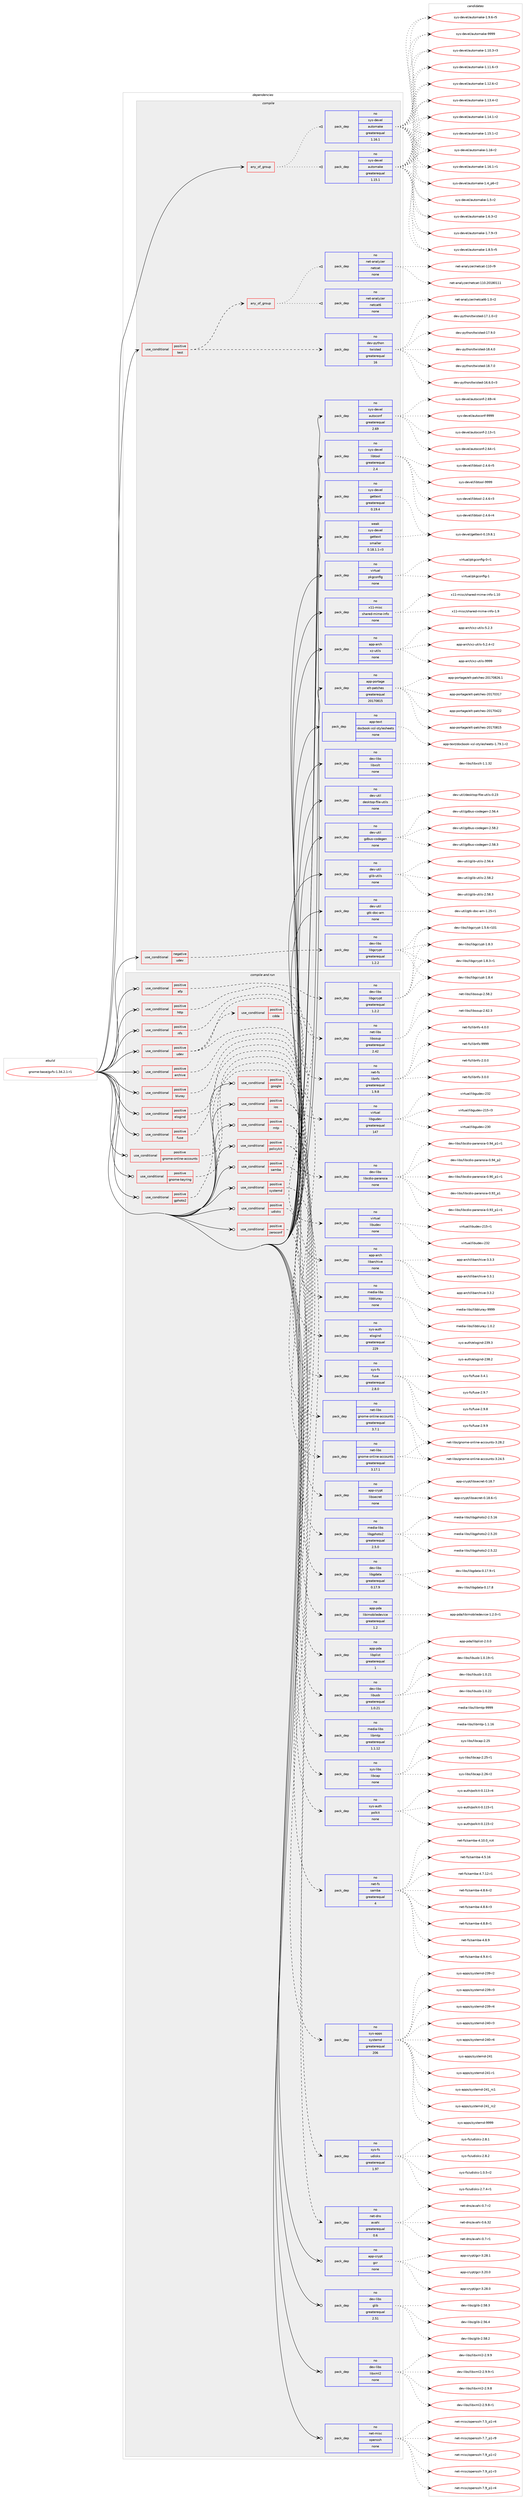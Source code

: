 digraph prolog {

# *************
# Graph options
# *************

newrank=true;
concentrate=true;
compound=true;
graph [rankdir=LR,fontname=Helvetica,fontsize=10,ranksep=1.5];#, ranksep=2.5, nodesep=0.2];
edge  [arrowhead=vee];
node  [fontname=Helvetica,fontsize=10];

# **********
# The ebuild
# **********

subgraph cluster_leftcol {
color=gray;
rank=same;
label=<<i>ebuild</i>>;
id [label="gnome-base/gvfs-1.34.2.1-r1", color=red, width=4, href="../gnome-base/gvfs-1.34.2.1-r1.svg"];
}

# ****************
# The dependencies
# ****************

subgraph cluster_midcol {
color=gray;
label=<<i>dependencies</i>>;
subgraph cluster_compile {
fillcolor="#eeeeee";
style=filled;
label=<<i>compile</i>>;
subgraph any23549 {
dependency1564397 [label=<<TABLE BORDER="0" CELLBORDER="1" CELLSPACING="0" CELLPADDING="4"><TR><TD CELLPADDING="10">any_of_group</TD></TR></TABLE>>, shape=none, color=red];subgraph pack1112618 {
dependency1564398 [label=<<TABLE BORDER="0" CELLBORDER="1" CELLSPACING="0" CELLPADDING="4" WIDTH="220"><TR><TD ROWSPAN="6" CELLPADDING="30">pack_dep</TD></TR><TR><TD WIDTH="110">no</TD></TR><TR><TD>sys-devel</TD></TR><TR><TD>automake</TD></TR><TR><TD>greaterequal</TD></TR><TR><TD>1.16.1</TD></TR></TABLE>>, shape=none, color=blue];
}
dependency1564397:e -> dependency1564398:w [weight=20,style="dotted",arrowhead="oinv"];
subgraph pack1112619 {
dependency1564399 [label=<<TABLE BORDER="0" CELLBORDER="1" CELLSPACING="0" CELLPADDING="4" WIDTH="220"><TR><TD ROWSPAN="6" CELLPADDING="30">pack_dep</TD></TR><TR><TD WIDTH="110">no</TD></TR><TR><TD>sys-devel</TD></TR><TR><TD>automake</TD></TR><TR><TD>greaterequal</TD></TR><TR><TD>1.15.1</TD></TR></TABLE>>, shape=none, color=blue];
}
dependency1564397:e -> dependency1564399:w [weight=20,style="dotted",arrowhead="oinv"];
}
id:e -> dependency1564397:w [weight=20,style="solid",arrowhead="vee"];
subgraph cond427619 {
dependency1564400 [label=<<TABLE BORDER="0" CELLBORDER="1" CELLSPACING="0" CELLPADDING="4"><TR><TD ROWSPAN="3" CELLPADDING="10">use_conditional</TD></TR><TR><TD>negative</TD></TR><TR><TD>udev</TD></TR></TABLE>>, shape=none, color=red];
subgraph pack1112620 {
dependency1564401 [label=<<TABLE BORDER="0" CELLBORDER="1" CELLSPACING="0" CELLPADDING="4" WIDTH="220"><TR><TD ROWSPAN="6" CELLPADDING="30">pack_dep</TD></TR><TR><TD WIDTH="110">no</TD></TR><TR><TD>dev-libs</TD></TR><TR><TD>libgcrypt</TD></TR><TR><TD>greaterequal</TD></TR><TR><TD>1.2.2</TD></TR></TABLE>>, shape=none, color=blue];
}
dependency1564400:e -> dependency1564401:w [weight=20,style="dashed",arrowhead="vee"];
}
id:e -> dependency1564400:w [weight=20,style="solid",arrowhead="vee"];
subgraph cond427620 {
dependency1564402 [label=<<TABLE BORDER="0" CELLBORDER="1" CELLSPACING="0" CELLPADDING="4"><TR><TD ROWSPAN="3" CELLPADDING="10">use_conditional</TD></TR><TR><TD>positive</TD></TR><TR><TD>test</TD></TR></TABLE>>, shape=none, color=red];
subgraph pack1112621 {
dependency1564403 [label=<<TABLE BORDER="0" CELLBORDER="1" CELLSPACING="0" CELLPADDING="4" WIDTH="220"><TR><TD ROWSPAN="6" CELLPADDING="30">pack_dep</TD></TR><TR><TD WIDTH="110">no</TD></TR><TR><TD>dev-python</TD></TR><TR><TD>twisted</TD></TR><TR><TD>greaterequal</TD></TR><TR><TD>16</TD></TR></TABLE>>, shape=none, color=blue];
}
dependency1564402:e -> dependency1564403:w [weight=20,style="dashed",arrowhead="vee"];
subgraph any23550 {
dependency1564404 [label=<<TABLE BORDER="0" CELLBORDER="1" CELLSPACING="0" CELLPADDING="4"><TR><TD CELLPADDING="10">any_of_group</TD></TR></TABLE>>, shape=none, color=red];subgraph pack1112622 {
dependency1564405 [label=<<TABLE BORDER="0" CELLBORDER="1" CELLSPACING="0" CELLPADDING="4" WIDTH="220"><TR><TD ROWSPAN="6" CELLPADDING="30">pack_dep</TD></TR><TR><TD WIDTH="110">no</TD></TR><TR><TD>net-analyzer</TD></TR><TR><TD>netcat</TD></TR><TR><TD>none</TD></TR><TR><TD></TD></TR></TABLE>>, shape=none, color=blue];
}
dependency1564404:e -> dependency1564405:w [weight=20,style="dotted",arrowhead="oinv"];
subgraph pack1112623 {
dependency1564406 [label=<<TABLE BORDER="0" CELLBORDER="1" CELLSPACING="0" CELLPADDING="4" WIDTH="220"><TR><TD ROWSPAN="6" CELLPADDING="30">pack_dep</TD></TR><TR><TD WIDTH="110">no</TD></TR><TR><TD>net-analyzer</TD></TR><TR><TD>netcat6</TD></TR><TR><TD>none</TD></TR><TR><TD></TD></TR></TABLE>>, shape=none, color=blue];
}
dependency1564404:e -> dependency1564406:w [weight=20,style="dotted",arrowhead="oinv"];
}
dependency1564402:e -> dependency1564404:w [weight=20,style="dashed",arrowhead="vee"];
}
id:e -> dependency1564402:w [weight=20,style="solid",arrowhead="vee"];
subgraph pack1112624 {
dependency1564407 [label=<<TABLE BORDER="0" CELLBORDER="1" CELLSPACING="0" CELLPADDING="4" WIDTH="220"><TR><TD ROWSPAN="6" CELLPADDING="30">pack_dep</TD></TR><TR><TD WIDTH="110">no</TD></TR><TR><TD>app-arch</TD></TR><TR><TD>xz-utils</TD></TR><TR><TD>none</TD></TR><TR><TD></TD></TR></TABLE>>, shape=none, color=blue];
}
id:e -> dependency1564407:w [weight=20,style="solid",arrowhead="vee"];
subgraph pack1112625 {
dependency1564408 [label=<<TABLE BORDER="0" CELLBORDER="1" CELLSPACING="0" CELLPADDING="4" WIDTH="220"><TR><TD ROWSPAN="6" CELLPADDING="30">pack_dep</TD></TR><TR><TD WIDTH="110">no</TD></TR><TR><TD>app-portage</TD></TR><TR><TD>elt-patches</TD></TR><TR><TD>greaterequal</TD></TR><TR><TD>20170815</TD></TR></TABLE>>, shape=none, color=blue];
}
id:e -> dependency1564408:w [weight=20,style="solid",arrowhead="vee"];
subgraph pack1112626 {
dependency1564409 [label=<<TABLE BORDER="0" CELLBORDER="1" CELLSPACING="0" CELLPADDING="4" WIDTH="220"><TR><TD ROWSPAN="6" CELLPADDING="30">pack_dep</TD></TR><TR><TD WIDTH="110">no</TD></TR><TR><TD>app-text</TD></TR><TR><TD>docbook-xsl-stylesheets</TD></TR><TR><TD>none</TD></TR><TR><TD></TD></TR></TABLE>>, shape=none, color=blue];
}
id:e -> dependency1564409:w [weight=20,style="solid",arrowhead="vee"];
subgraph pack1112627 {
dependency1564410 [label=<<TABLE BORDER="0" CELLBORDER="1" CELLSPACING="0" CELLPADDING="4" WIDTH="220"><TR><TD ROWSPAN="6" CELLPADDING="30">pack_dep</TD></TR><TR><TD WIDTH="110">no</TD></TR><TR><TD>dev-libs</TD></TR><TR><TD>libxslt</TD></TR><TR><TD>none</TD></TR><TR><TD></TD></TR></TABLE>>, shape=none, color=blue];
}
id:e -> dependency1564410:w [weight=20,style="solid",arrowhead="vee"];
subgraph pack1112628 {
dependency1564411 [label=<<TABLE BORDER="0" CELLBORDER="1" CELLSPACING="0" CELLPADDING="4" WIDTH="220"><TR><TD ROWSPAN="6" CELLPADDING="30">pack_dep</TD></TR><TR><TD WIDTH="110">no</TD></TR><TR><TD>dev-util</TD></TR><TR><TD>desktop-file-utils</TD></TR><TR><TD>none</TD></TR><TR><TD></TD></TR></TABLE>>, shape=none, color=blue];
}
id:e -> dependency1564411:w [weight=20,style="solid",arrowhead="vee"];
subgraph pack1112629 {
dependency1564412 [label=<<TABLE BORDER="0" CELLBORDER="1" CELLSPACING="0" CELLPADDING="4" WIDTH="220"><TR><TD ROWSPAN="6" CELLPADDING="30">pack_dep</TD></TR><TR><TD WIDTH="110">no</TD></TR><TR><TD>dev-util</TD></TR><TR><TD>gdbus-codegen</TD></TR><TR><TD>none</TD></TR><TR><TD></TD></TR></TABLE>>, shape=none, color=blue];
}
id:e -> dependency1564412:w [weight=20,style="solid",arrowhead="vee"];
subgraph pack1112630 {
dependency1564413 [label=<<TABLE BORDER="0" CELLBORDER="1" CELLSPACING="0" CELLPADDING="4" WIDTH="220"><TR><TD ROWSPAN="6" CELLPADDING="30">pack_dep</TD></TR><TR><TD WIDTH="110">no</TD></TR><TR><TD>dev-util</TD></TR><TR><TD>glib-utils</TD></TR><TR><TD>none</TD></TR><TR><TD></TD></TR></TABLE>>, shape=none, color=blue];
}
id:e -> dependency1564413:w [weight=20,style="solid",arrowhead="vee"];
subgraph pack1112631 {
dependency1564414 [label=<<TABLE BORDER="0" CELLBORDER="1" CELLSPACING="0" CELLPADDING="4" WIDTH="220"><TR><TD ROWSPAN="6" CELLPADDING="30">pack_dep</TD></TR><TR><TD WIDTH="110">no</TD></TR><TR><TD>dev-util</TD></TR><TR><TD>gtk-doc-am</TD></TR><TR><TD>none</TD></TR><TR><TD></TD></TR></TABLE>>, shape=none, color=blue];
}
id:e -> dependency1564414:w [weight=20,style="solid",arrowhead="vee"];
subgraph pack1112632 {
dependency1564415 [label=<<TABLE BORDER="0" CELLBORDER="1" CELLSPACING="0" CELLPADDING="4" WIDTH="220"><TR><TD ROWSPAN="6" CELLPADDING="30">pack_dep</TD></TR><TR><TD WIDTH="110">no</TD></TR><TR><TD>sys-devel</TD></TR><TR><TD>autoconf</TD></TR><TR><TD>greaterequal</TD></TR><TR><TD>2.69</TD></TR></TABLE>>, shape=none, color=blue];
}
id:e -> dependency1564415:w [weight=20,style="solid",arrowhead="vee"];
subgraph pack1112633 {
dependency1564416 [label=<<TABLE BORDER="0" CELLBORDER="1" CELLSPACING="0" CELLPADDING="4" WIDTH="220"><TR><TD ROWSPAN="6" CELLPADDING="30">pack_dep</TD></TR><TR><TD WIDTH="110">no</TD></TR><TR><TD>sys-devel</TD></TR><TR><TD>gettext</TD></TR><TR><TD>greaterequal</TD></TR><TR><TD>0.19.4</TD></TR></TABLE>>, shape=none, color=blue];
}
id:e -> dependency1564416:w [weight=20,style="solid",arrowhead="vee"];
subgraph pack1112634 {
dependency1564417 [label=<<TABLE BORDER="0" CELLBORDER="1" CELLSPACING="0" CELLPADDING="4" WIDTH="220"><TR><TD ROWSPAN="6" CELLPADDING="30">pack_dep</TD></TR><TR><TD WIDTH="110">no</TD></TR><TR><TD>sys-devel</TD></TR><TR><TD>libtool</TD></TR><TR><TD>greaterequal</TD></TR><TR><TD>2.4</TD></TR></TABLE>>, shape=none, color=blue];
}
id:e -> dependency1564417:w [weight=20,style="solid",arrowhead="vee"];
subgraph pack1112635 {
dependency1564418 [label=<<TABLE BORDER="0" CELLBORDER="1" CELLSPACING="0" CELLPADDING="4" WIDTH="220"><TR><TD ROWSPAN="6" CELLPADDING="30">pack_dep</TD></TR><TR><TD WIDTH="110">no</TD></TR><TR><TD>virtual</TD></TR><TR><TD>pkgconfig</TD></TR><TR><TD>none</TD></TR><TR><TD></TD></TR></TABLE>>, shape=none, color=blue];
}
id:e -> dependency1564418:w [weight=20,style="solid",arrowhead="vee"];
subgraph pack1112636 {
dependency1564419 [label=<<TABLE BORDER="0" CELLBORDER="1" CELLSPACING="0" CELLPADDING="4" WIDTH="220"><TR><TD ROWSPAN="6" CELLPADDING="30">pack_dep</TD></TR><TR><TD WIDTH="110">no</TD></TR><TR><TD>x11-misc</TD></TR><TR><TD>shared-mime-info</TD></TR><TR><TD>none</TD></TR><TR><TD></TD></TR></TABLE>>, shape=none, color=blue];
}
id:e -> dependency1564419:w [weight=20,style="solid",arrowhead="vee"];
subgraph pack1112637 {
dependency1564420 [label=<<TABLE BORDER="0" CELLBORDER="1" CELLSPACING="0" CELLPADDING="4" WIDTH="220"><TR><TD ROWSPAN="6" CELLPADDING="30">pack_dep</TD></TR><TR><TD WIDTH="110">weak</TD></TR><TR><TD>sys-devel</TD></TR><TR><TD>gettext</TD></TR><TR><TD>smaller</TD></TR><TR><TD>0.18.1.1-r3</TD></TR></TABLE>>, shape=none, color=blue];
}
id:e -> dependency1564420:w [weight=20,style="solid",arrowhead="vee"];
}
subgraph cluster_compileandrun {
fillcolor="#eeeeee";
style=filled;
label=<<i>compile and run</i>>;
subgraph cond427621 {
dependency1564421 [label=<<TABLE BORDER="0" CELLBORDER="1" CELLSPACING="0" CELLPADDING="4"><TR><TD ROWSPAN="3" CELLPADDING="10">use_conditional</TD></TR><TR><TD>positive</TD></TR><TR><TD>afp</TD></TR></TABLE>>, shape=none, color=red];
subgraph pack1112638 {
dependency1564422 [label=<<TABLE BORDER="0" CELLBORDER="1" CELLSPACING="0" CELLPADDING="4" WIDTH="220"><TR><TD ROWSPAN="6" CELLPADDING="30">pack_dep</TD></TR><TR><TD WIDTH="110">no</TD></TR><TR><TD>dev-libs</TD></TR><TR><TD>libgcrypt</TD></TR><TR><TD>greaterequal</TD></TR><TR><TD>1.2.2</TD></TR></TABLE>>, shape=none, color=blue];
}
dependency1564421:e -> dependency1564422:w [weight=20,style="dashed",arrowhead="vee"];
}
id:e -> dependency1564421:w [weight=20,style="solid",arrowhead="odotvee"];
subgraph cond427622 {
dependency1564423 [label=<<TABLE BORDER="0" CELLBORDER="1" CELLSPACING="0" CELLPADDING="4"><TR><TD ROWSPAN="3" CELLPADDING="10">use_conditional</TD></TR><TR><TD>positive</TD></TR><TR><TD>archive</TD></TR></TABLE>>, shape=none, color=red];
subgraph pack1112639 {
dependency1564424 [label=<<TABLE BORDER="0" CELLBORDER="1" CELLSPACING="0" CELLPADDING="4" WIDTH="220"><TR><TD ROWSPAN="6" CELLPADDING="30">pack_dep</TD></TR><TR><TD WIDTH="110">no</TD></TR><TR><TD>app-arch</TD></TR><TR><TD>libarchive</TD></TR><TR><TD>none</TD></TR><TR><TD></TD></TR></TABLE>>, shape=none, color=blue];
}
dependency1564423:e -> dependency1564424:w [weight=20,style="dashed",arrowhead="vee"];
}
id:e -> dependency1564423:w [weight=20,style="solid",arrowhead="odotvee"];
subgraph cond427623 {
dependency1564425 [label=<<TABLE BORDER="0" CELLBORDER="1" CELLSPACING="0" CELLPADDING="4"><TR><TD ROWSPAN="3" CELLPADDING="10">use_conditional</TD></TR><TR><TD>positive</TD></TR><TR><TD>bluray</TD></TR></TABLE>>, shape=none, color=red];
subgraph pack1112640 {
dependency1564426 [label=<<TABLE BORDER="0" CELLBORDER="1" CELLSPACING="0" CELLPADDING="4" WIDTH="220"><TR><TD ROWSPAN="6" CELLPADDING="30">pack_dep</TD></TR><TR><TD WIDTH="110">no</TD></TR><TR><TD>media-libs</TD></TR><TR><TD>libbluray</TD></TR><TR><TD>none</TD></TR><TR><TD></TD></TR></TABLE>>, shape=none, color=blue];
}
dependency1564425:e -> dependency1564426:w [weight=20,style="dashed",arrowhead="vee"];
}
id:e -> dependency1564425:w [weight=20,style="solid",arrowhead="odotvee"];
subgraph cond427624 {
dependency1564427 [label=<<TABLE BORDER="0" CELLBORDER="1" CELLSPACING="0" CELLPADDING="4"><TR><TD ROWSPAN="3" CELLPADDING="10">use_conditional</TD></TR><TR><TD>positive</TD></TR><TR><TD>elogind</TD></TR></TABLE>>, shape=none, color=red];
subgraph pack1112641 {
dependency1564428 [label=<<TABLE BORDER="0" CELLBORDER="1" CELLSPACING="0" CELLPADDING="4" WIDTH="220"><TR><TD ROWSPAN="6" CELLPADDING="30">pack_dep</TD></TR><TR><TD WIDTH="110">no</TD></TR><TR><TD>sys-auth</TD></TR><TR><TD>elogind</TD></TR><TR><TD>greaterequal</TD></TR><TR><TD>229</TD></TR></TABLE>>, shape=none, color=blue];
}
dependency1564427:e -> dependency1564428:w [weight=20,style="dashed",arrowhead="vee"];
}
id:e -> dependency1564427:w [weight=20,style="solid",arrowhead="odotvee"];
subgraph cond427625 {
dependency1564429 [label=<<TABLE BORDER="0" CELLBORDER="1" CELLSPACING="0" CELLPADDING="4"><TR><TD ROWSPAN="3" CELLPADDING="10">use_conditional</TD></TR><TR><TD>positive</TD></TR><TR><TD>fuse</TD></TR></TABLE>>, shape=none, color=red];
subgraph pack1112642 {
dependency1564430 [label=<<TABLE BORDER="0" CELLBORDER="1" CELLSPACING="0" CELLPADDING="4" WIDTH="220"><TR><TD ROWSPAN="6" CELLPADDING="30">pack_dep</TD></TR><TR><TD WIDTH="110">no</TD></TR><TR><TD>sys-fs</TD></TR><TR><TD>fuse</TD></TR><TR><TD>greaterequal</TD></TR><TR><TD>2.8.0</TD></TR></TABLE>>, shape=none, color=blue];
}
dependency1564429:e -> dependency1564430:w [weight=20,style="dashed",arrowhead="vee"];
}
id:e -> dependency1564429:w [weight=20,style="solid",arrowhead="odotvee"];
subgraph cond427626 {
dependency1564431 [label=<<TABLE BORDER="0" CELLBORDER="1" CELLSPACING="0" CELLPADDING="4"><TR><TD ROWSPAN="3" CELLPADDING="10">use_conditional</TD></TR><TR><TD>positive</TD></TR><TR><TD>gnome-keyring</TD></TR></TABLE>>, shape=none, color=red];
subgraph pack1112643 {
dependency1564432 [label=<<TABLE BORDER="0" CELLBORDER="1" CELLSPACING="0" CELLPADDING="4" WIDTH="220"><TR><TD ROWSPAN="6" CELLPADDING="30">pack_dep</TD></TR><TR><TD WIDTH="110">no</TD></TR><TR><TD>app-crypt</TD></TR><TR><TD>libsecret</TD></TR><TR><TD>none</TD></TR><TR><TD></TD></TR></TABLE>>, shape=none, color=blue];
}
dependency1564431:e -> dependency1564432:w [weight=20,style="dashed",arrowhead="vee"];
}
id:e -> dependency1564431:w [weight=20,style="solid",arrowhead="odotvee"];
subgraph cond427627 {
dependency1564433 [label=<<TABLE BORDER="0" CELLBORDER="1" CELLSPACING="0" CELLPADDING="4"><TR><TD ROWSPAN="3" CELLPADDING="10">use_conditional</TD></TR><TR><TD>positive</TD></TR><TR><TD>gnome-online-accounts</TD></TR></TABLE>>, shape=none, color=red];
subgraph pack1112644 {
dependency1564434 [label=<<TABLE BORDER="0" CELLBORDER="1" CELLSPACING="0" CELLPADDING="4" WIDTH="220"><TR><TD ROWSPAN="6" CELLPADDING="30">pack_dep</TD></TR><TR><TD WIDTH="110">no</TD></TR><TR><TD>net-libs</TD></TR><TR><TD>gnome-online-accounts</TD></TR><TR><TD>greaterequal</TD></TR><TR><TD>3.7.1</TD></TR></TABLE>>, shape=none, color=blue];
}
dependency1564433:e -> dependency1564434:w [weight=20,style="dashed",arrowhead="vee"];
}
id:e -> dependency1564433:w [weight=20,style="solid",arrowhead="odotvee"];
subgraph cond427628 {
dependency1564435 [label=<<TABLE BORDER="0" CELLBORDER="1" CELLSPACING="0" CELLPADDING="4"><TR><TD ROWSPAN="3" CELLPADDING="10">use_conditional</TD></TR><TR><TD>positive</TD></TR><TR><TD>google</TD></TR></TABLE>>, shape=none, color=red];
subgraph pack1112645 {
dependency1564436 [label=<<TABLE BORDER="0" CELLBORDER="1" CELLSPACING="0" CELLPADDING="4" WIDTH="220"><TR><TD ROWSPAN="6" CELLPADDING="30">pack_dep</TD></TR><TR><TD WIDTH="110">no</TD></TR><TR><TD>dev-libs</TD></TR><TR><TD>libgdata</TD></TR><TR><TD>greaterequal</TD></TR><TR><TD>0.17.9</TD></TR></TABLE>>, shape=none, color=blue];
}
dependency1564435:e -> dependency1564436:w [weight=20,style="dashed",arrowhead="vee"];
subgraph pack1112646 {
dependency1564437 [label=<<TABLE BORDER="0" CELLBORDER="1" CELLSPACING="0" CELLPADDING="4" WIDTH="220"><TR><TD ROWSPAN="6" CELLPADDING="30">pack_dep</TD></TR><TR><TD WIDTH="110">no</TD></TR><TR><TD>net-libs</TD></TR><TR><TD>gnome-online-accounts</TD></TR><TR><TD>greaterequal</TD></TR><TR><TD>3.17.1</TD></TR></TABLE>>, shape=none, color=blue];
}
dependency1564435:e -> dependency1564437:w [weight=20,style="dashed",arrowhead="vee"];
}
id:e -> dependency1564435:w [weight=20,style="solid",arrowhead="odotvee"];
subgraph cond427629 {
dependency1564438 [label=<<TABLE BORDER="0" CELLBORDER="1" CELLSPACING="0" CELLPADDING="4"><TR><TD ROWSPAN="3" CELLPADDING="10">use_conditional</TD></TR><TR><TD>positive</TD></TR><TR><TD>gphoto2</TD></TR></TABLE>>, shape=none, color=red];
subgraph pack1112647 {
dependency1564439 [label=<<TABLE BORDER="0" CELLBORDER="1" CELLSPACING="0" CELLPADDING="4" WIDTH="220"><TR><TD ROWSPAN="6" CELLPADDING="30">pack_dep</TD></TR><TR><TD WIDTH="110">no</TD></TR><TR><TD>media-libs</TD></TR><TR><TD>libgphoto2</TD></TR><TR><TD>greaterequal</TD></TR><TR><TD>2.5.0</TD></TR></TABLE>>, shape=none, color=blue];
}
dependency1564438:e -> dependency1564439:w [weight=20,style="dashed",arrowhead="vee"];
}
id:e -> dependency1564438:w [weight=20,style="solid",arrowhead="odotvee"];
subgraph cond427630 {
dependency1564440 [label=<<TABLE BORDER="0" CELLBORDER="1" CELLSPACING="0" CELLPADDING="4"><TR><TD ROWSPAN="3" CELLPADDING="10">use_conditional</TD></TR><TR><TD>positive</TD></TR><TR><TD>http</TD></TR></TABLE>>, shape=none, color=red];
subgraph pack1112648 {
dependency1564441 [label=<<TABLE BORDER="0" CELLBORDER="1" CELLSPACING="0" CELLPADDING="4" WIDTH="220"><TR><TD ROWSPAN="6" CELLPADDING="30">pack_dep</TD></TR><TR><TD WIDTH="110">no</TD></TR><TR><TD>net-libs</TD></TR><TR><TD>libsoup</TD></TR><TR><TD>greaterequal</TD></TR><TR><TD>2.42</TD></TR></TABLE>>, shape=none, color=blue];
}
dependency1564440:e -> dependency1564441:w [weight=20,style="dashed",arrowhead="vee"];
}
id:e -> dependency1564440:w [weight=20,style="solid",arrowhead="odotvee"];
subgraph cond427631 {
dependency1564442 [label=<<TABLE BORDER="0" CELLBORDER="1" CELLSPACING="0" CELLPADDING="4"><TR><TD ROWSPAN="3" CELLPADDING="10">use_conditional</TD></TR><TR><TD>positive</TD></TR><TR><TD>ios</TD></TR></TABLE>>, shape=none, color=red];
subgraph pack1112649 {
dependency1564443 [label=<<TABLE BORDER="0" CELLBORDER="1" CELLSPACING="0" CELLPADDING="4" WIDTH="220"><TR><TD ROWSPAN="6" CELLPADDING="30">pack_dep</TD></TR><TR><TD WIDTH="110">no</TD></TR><TR><TD>app-pda</TD></TR><TR><TD>libimobiledevice</TD></TR><TR><TD>greaterequal</TD></TR><TR><TD>1.2</TD></TR></TABLE>>, shape=none, color=blue];
}
dependency1564442:e -> dependency1564443:w [weight=20,style="dashed",arrowhead="vee"];
subgraph pack1112650 {
dependency1564444 [label=<<TABLE BORDER="0" CELLBORDER="1" CELLSPACING="0" CELLPADDING="4" WIDTH="220"><TR><TD ROWSPAN="6" CELLPADDING="30">pack_dep</TD></TR><TR><TD WIDTH="110">no</TD></TR><TR><TD>app-pda</TD></TR><TR><TD>libplist</TD></TR><TR><TD>greaterequal</TD></TR><TR><TD>1</TD></TR></TABLE>>, shape=none, color=blue];
}
dependency1564442:e -> dependency1564444:w [weight=20,style="dashed",arrowhead="vee"];
}
id:e -> dependency1564442:w [weight=20,style="solid",arrowhead="odotvee"];
subgraph cond427632 {
dependency1564445 [label=<<TABLE BORDER="0" CELLBORDER="1" CELLSPACING="0" CELLPADDING="4"><TR><TD ROWSPAN="3" CELLPADDING="10">use_conditional</TD></TR><TR><TD>positive</TD></TR><TR><TD>mtp</TD></TR></TABLE>>, shape=none, color=red];
subgraph pack1112651 {
dependency1564446 [label=<<TABLE BORDER="0" CELLBORDER="1" CELLSPACING="0" CELLPADDING="4" WIDTH="220"><TR><TD ROWSPAN="6" CELLPADDING="30">pack_dep</TD></TR><TR><TD WIDTH="110">no</TD></TR><TR><TD>dev-libs</TD></TR><TR><TD>libusb</TD></TR><TR><TD>greaterequal</TD></TR><TR><TD>1.0.21</TD></TR></TABLE>>, shape=none, color=blue];
}
dependency1564445:e -> dependency1564446:w [weight=20,style="dashed",arrowhead="vee"];
subgraph pack1112652 {
dependency1564447 [label=<<TABLE BORDER="0" CELLBORDER="1" CELLSPACING="0" CELLPADDING="4" WIDTH="220"><TR><TD ROWSPAN="6" CELLPADDING="30">pack_dep</TD></TR><TR><TD WIDTH="110">no</TD></TR><TR><TD>media-libs</TD></TR><TR><TD>libmtp</TD></TR><TR><TD>greaterequal</TD></TR><TR><TD>1.1.12</TD></TR></TABLE>>, shape=none, color=blue];
}
dependency1564445:e -> dependency1564447:w [weight=20,style="dashed",arrowhead="vee"];
}
id:e -> dependency1564445:w [weight=20,style="solid",arrowhead="odotvee"];
subgraph cond427633 {
dependency1564448 [label=<<TABLE BORDER="0" CELLBORDER="1" CELLSPACING="0" CELLPADDING="4"><TR><TD ROWSPAN="3" CELLPADDING="10">use_conditional</TD></TR><TR><TD>positive</TD></TR><TR><TD>nfs</TD></TR></TABLE>>, shape=none, color=red];
subgraph pack1112653 {
dependency1564449 [label=<<TABLE BORDER="0" CELLBORDER="1" CELLSPACING="0" CELLPADDING="4" WIDTH="220"><TR><TD ROWSPAN="6" CELLPADDING="30">pack_dep</TD></TR><TR><TD WIDTH="110">no</TD></TR><TR><TD>net-fs</TD></TR><TR><TD>libnfs</TD></TR><TR><TD>greaterequal</TD></TR><TR><TD>1.9.8</TD></TR></TABLE>>, shape=none, color=blue];
}
dependency1564448:e -> dependency1564449:w [weight=20,style="dashed",arrowhead="vee"];
}
id:e -> dependency1564448:w [weight=20,style="solid",arrowhead="odotvee"];
subgraph cond427634 {
dependency1564450 [label=<<TABLE BORDER="0" CELLBORDER="1" CELLSPACING="0" CELLPADDING="4"><TR><TD ROWSPAN="3" CELLPADDING="10">use_conditional</TD></TR><TR><TD>positive</TD></TR><TR><TD>policykit</TD></TR></TABLE>>, shape=none, color=red];
subgraph pack1112654 {
dependency1564451 [label=<<TABLE BORDER="0" CELLBORDER="1" CELLSPACING="0" CELLPADDING="4" WIDTH="220"><TR><TD ROWSPAN="6" CELLPADDING="30">pack_dep</TD></TR><TR><TD WIDTH="110">no</TD></TR><TR><TD>sys-auth</TD></TR><TR><TD>polkit</TD></TR><TR><TD>none</TD></TR><TR><TD></TD></TR></TABLE>>, shape=none, color=blue];
}
dependency1564450:e -> dependency1564451:w [weight=20,style="dashed",arrowhead="vee"];
subgraph pack1112655 {
dependency1564452 [label=<<TABLE BORDER="0" CELLBORDER="1" CELLSPACING="0" CELLPADDING="4" WIDTH="220"><TR><TD ROWSPAN="6" CELLPADDING="30">pack_dep</TD></TR><TR><TD WIDTH="110">no</TD></TR><TR><TD>sys-libs</TD></TR><TR><TD>libcap</TD></TR><TR><TD>none</TD></TR><TR><TD></TD></TR></TABLE>>, shape=none, color=blue];
}
dependency1564450:e -> dependency1564452:w [weight=20,style="dashed",arrowhead="vee"];
}
id:e -> dependency1564450:w [weight=20,style="solid",arrowhead="odotvee"];
subgraph cond427635 {
dependency1564453 [label=<<TABLE BORDER="0" CELLBORDER="1" CELLSPACING="0" CELLPADDING="4"><TR><TD ROWSPAN="3" CELLPADDING="10">use_conditional</TD></TR><TR><TD>positive</TD></TR><TR><TD>samba</TD></TR></TABLE>>, shape=none, color=red];
subgraph pack1112656 {
dependency1564454 [label=<<TABLE BORDER="0" CELLBORDER="1" CELLSPACING="0" CELLPADDING="4" WIDTH="220"><TR><TD ROWSPAN="6" CELLPADDING="30">pack_dep</TD></TR><TR><TD WIDTH="110">no</TD></TR><TR><TD>net-fs</TD></TR><TR><TD>samba</TD></TR><TR><TD>greaterequal</TD></TR><TR><TD>4</TD></TR></TABLE>>, shape=none, color=blue];
}
dependency1564453:e -> dependency1564454:w [weight=20,style="dashed",arrowhead="vee"];
}
id:e -> dependency1564453:w [weight=20,style="solid",arrowhead="odotvee"];
subgraph cond427636 {
dependency1564455 [label=<<TABLE BORDER="0" CELLBORDER="1" CELLSPACING="0" CELLPADDING="4"><TR><TD ROWSPAN="3" CELLPADDING="10">use_conditional</TD></TR><TR><TD>positive</TD></TR><TR><TD>systemd</TD></TR></TABLE>>, shape=none, color=red];
subgraph pack1112657 {
dependency1564456 [label=<<TABLE BORDER="0" CELLBORDER="1" CELLSPACING="0" CELLPADDING="4" WIDTH="220"><TR><TD ROWSPAN="6" CELLPADDING="30">pack_dep</TD></TR><TR><TD WIDTH="110">no</TD></TR><TR><TD>sys-apps</TD></TR><TR><TD>systemd</TD></TR><TR><TD>greaterequal</TD></TR><TR><TD>206</TD></TR></TABLE>>, shape=none, color=blue];
}
dependency1564455:e -> dependency1564456:w [weight=20,style="dashed",arrowhead="vee"];
}
id:e -> dependency1564455:w [weight=20,style="solid",arrowhead="odotvee"];
subgraph cond427637 {
dependency1564457 [label=<<TABLE BORDER="0" CELLBORDER="1" CELLSPACING="0" CELLPADDING="4"><TR><TD ROWSPAN="3" CELLPADDING="10">use_conditional</TD></TR><TR><TD>positive</TD></TR><TR><TD>udev</TD></TR></TABLE>>, shape=none, color=red];
subgraph cond427638 {
dependency1564458 [label=<<TABLE BORDER="0" CELLBORDER="1" CELLSPACING="0" CELLPADDING="4"><TR><TD ROWSPAN="3" CELLPADDING="10">use_conditional</TD></TR><TR><TD>positive</TD></TR><TR><TD>cdda</TD></TR></TABLE>>, shape=none, color=red];
subgraph pack1112658 {
dependency1564459 [label=<<TABLE BORDER="0" CELLBORDER="1" CELLSPACING="0" CELLPADDING="4" WIDTH="220"><TR><TD ROWSPAN="6" CELLPADDING="30">pack_dep</TD></TR><TR><TD WIDTH="110">no</TD></TR><TR><TD>dev-libs</TD></TR><TR><TD>libcdio-paranoia</TD></TR><TR><TD>none</TD></TR><TR><TD></TD></TR></TABLE>>, shape=none, color=blue];
}
dependency1564458:e -> dependency1564459:w [weight=20,style="dashed",arrowhead="vee"];
}
dependency1564457:e -> dependency1564458:w [weight=20,style="dashed",arrowhead="vee"];
subgraph pack1112659 {
dependency1564460 [label=<<TABLE BORDER="0" CELLBORDER="1" CELLSPACING="0" CELLPADDING="4" WIDTH="220"><TR><TD ROWSPAN="6" CELLPADDING="30">pack_dep</TD></TR><TR><TD WIDTH="110">no</TD></TR><TR><TD>virtual</TD></TR><TR><TD>libgudev</TD></TR><TR><TD>greaterequal</TD></TR><TR><TD>147</TD></TR></TABLE>>, shape=none, color=blue];
}
dependency1564457:e -> dependency1564460:w [weight=20,style="dashed",arrowhead="vee"];
subgraph pack1112660 {
dependency1564461 [label=<<TABLE BORDER="0" CELLBORDER="1" CELLSPACING="0" CELLPADDING="4" WIDTH="220"><TR><TD ROWSPAN="6" CELLPADDING="30">pack_dep</TD></TR><TR><TD WIDTH="110">no</TD></TR><TR><TD>virtual</TD></TR><TR><TD>libudev</TD></TR><TR><TD>none</TD></TR><TR><TD></TD></TR></TABLE>>, shape=none, color=blue];
}
dependency1564457:e -> dependency1564461:w [weight=20,style="dashed",arrowhead="vee"];
}
id:e -> dependency1564457:w [weight=20,style="solid",arrowhead="odotvee"];
subgraph cond427639 {
dependency1564462 [label=<<TABLE BORDER="0" CELLBORDER="1" CELLSPACING="0" CELLPADDING="4"><TR><TD ROWSPAN="3" CELLPADDING="10">use_conditional</TD></TR><TR><TD>positive</TD></TR><TR><TD>udisks</TD></TR></TABLE>>, shape=none, color=red];
subgraph pack1112661 {
dependency1564463 [label=<<TABLE BORDER="0" CELLBORDER="1" CELLSPACING="0" CELLPADDING="4" WIDTH="220"><TR><TD ROWSPAN="6" CELLPADDING="30">pack_dep</TD></TR><TR><TD WIDTH="110">no</TD></TR><TR><TD>sys-fs</TD></TR><TR><TD>udisks</TD></TR><TR><TD>greaterequal</TD></TR><TR><TD>1.97</TD></TR></TABLE>>, shape=none, color=blue];
}
dependency1564462:e -> dependency1564463:w [weight=20,style="dashed",arrowhead="vee"];
}
id:e -> dependency1564462:w [weight=20,style="solid",arrowhead="odotvee"];
subgraph cond427640 {
dependency1564464 [label=<<TABLE BORDER="0" CELLBORDER="1" CELLSPACING="0" CELLPADDING="4"><TR><TD ROWSPAN="3" CELLPADDING="10">use_conditional</TD></TR><TR><TD>positive</TD></TR><TR><TD>zeroconf</TD></TR></TABLE>>, shape=none, color=red];
subgraph pack1112662 {
dependency1564465 [label=<<TABLE BORDER="0" CELLBORDER="1" CELLSPACING="0" CELLPADDING="4" WIDTH="220"><TR><TD ROWSPAN="6" CELLPADDING="30">pack_dep</TD></TR><TR><TD WIDTH="110">no</TD></TR><TR><TD>net-dns</TD></TR><TR><TD>avahi</TD></TR><TR><TD>greaterequal</TD></TR><TR><TD>0.6</TD></TR></TABLE>>, shape=none, color=blue];
}
dependency1564464:e -> dependency1564465:w [weight=20,style="dashed",arrowhead="vee"];
}
id:e -> dependency1564464:w [weight=20,style="solid",arrowhead="odotvee"];
subgraph pack1112663 {
dependency1564466 [label=<<TABLE BORDER="0" CELLBORDER="1" CELLSPACING="0" CELLPADDING="4" WIDTH="220"><TR><TD ROWSPAN="6" CELLPADDING="30">pack_dep</TD></TR><TR><TD WIDTH="110">no</TD></TR><TR><TD>app-crypt</TD></TR><TR><TD>gcr</TD></TR><TR><TD>none</TD></TR><TR><TD></TD></TR></TABLE>>, shape=none, color=blue];
}
id:e -> dependency1564466:w [weight=20,style="solid",arrowhead="odotvee"];
subgraph pack1112664 {
dependency1564467 [label=<<TABLE BORDER="0" CELLBORDER="1" CELLSPACING="0" CELLPADDING="4" WIDTH="220"><TR><TD ROWSPAN="6" CELLPADDING="30">pack_dep</TD></TR><TR><TD WIDTH="110">no</TD></TR><TR><TD>dev-libs</TD></TR><TR><TD>glib</TD></TR><TR><TD>greaterequal</TD></TR><TR><TD>2.51</TD></TR></TABLE>>, shape=none, color=blue];
}
id:e -> dependency1564467:w [weight=20,style="solid",arrowhead="odotvee"];
subgraph pack1112665 {
dependency1564468 [label=<<TABLE BORDER="0" CELLBORDER="1" CELLSPACING="0" CELLPADDING="4" WIDTH="220"><TR><TD ROWSPAN="6" CELLPADDING="30">pack_dep</TD></TR><TR><TD WIDTH="110">no</TD></TR><TR><TD>dev-libs</TD></TR><TR><TD>libxml2</TD></TR><TR><TD>none</TD></TR><TR><TD></TD></TR></TABLE>>, shape=none, color=blue];
}
id:e -> dependency1564468:w [weight=20,style="solid",arrowhead="odotvee"];
subgraph pack1112666 {
dependency1564469 [label=<<TABLE BORDER="0" CELLBORDER="1" CELLSPACING="0" CELLPADDING="4" WIDTH="220"><TR><TD ROWSPAN="6" CELLPADDING="30">pack_dep</TD></TR><TR><TD WIDTH="110">no</TD></TR><TR><TD>net-misc</TD></TR><TR><TD>openssh</TD></TR><TR><TD>none</TD></TR><TR><TD></TD></TR></TABLE>>, shape=none, color=blue];
}
id:e -> dependency1564469:w [weight=20,style="solid",arrowhead="odotvee"];
}
subgraph cluster_run {
fillcolor="#eeeeee";
style=filled;
label=<<i>run</i>>;
}
}

# **************
# The candidates
# **************

subgraph cluster_choices {
rank=same;
color=gray;
label=<<i>candidates</i>>;

subgraph choice1112618 {
color=black;
nodesep=1;
choice11512111545100101118101108479711711611110997107101454946494846514511451 [label="sys-devel/automake-1.10.3-r3", color=red, width=4,href="../sys-devel/automake-1.10.3-r3.svg"];
choice11512111545100101118101108479711711611110997107101454946494946544511451 [label="sys-devel/automake-1.11.6-r3", color=red, width=4,href="../sys-devel/automake-1.11.6-r3.svg"];
choice11512111545100101118101108479711711611110997107101454946495046544511450 [label="sys-devel/automake-1.12.6-r2", color=red, width=4,href="../sys-devel/automake-1.12.6-r2.svg"];
choice11512111545100101118101108479711711611110997107101454946495146524511450 [label="sys-devel/automake-1.13.4-r2", color=red, width=4,href="../sys-devel/automake-1.13.4-r2.svg"];
choice11512111545100101118101108479711711611110997107101454946495246494511450 [label="sys-devel/automake-1.14.1-r2", color=red, width=4,href="../sys-devel/automake-1.14.1-r2.svg"];
choice11512111545100101118101108479711711611110997107101454946495346494511450 [label="sys-devel/automake-1.15.1-r2", color=red, width=4,href="../sys-devel/automake-1.15.1-r2.svg"];
choice1151211154510010111810110847971171161111099710710145494649544511450 [label="sys-devel/automake-1.16-r2", color=red, width=4,href="../sys-devel/automake-1.16-r2.svg"];
choice11512111545100101118101108479711711611110997107101454946495446494511449 [label="sys-devel/automake-1.16.1-r1", color=red, width=4,href="../sys-devel/automake-1.16.1-r1.svg"];
choice115121115451001011181011084797117116111109971071014549465295112544511450 [label="sys-devel/automake-1.4_p6-r2", color=red, width=4,href="../sys-devel/automake-1.4_p6-r2.svg"];
choice11512111545100101118101108479711711611110997107101454946534511450 [label="sys-devel/automake-1.5-r2", color=red, width=4,href="../sys-devel/automake-1.5-r2.svg"];
choice115121115451001011181011084797117116111109971071014549465446514511450 [label="sys-devel/automake-1.6.3-r2", color=red, width=4,href="../sys-devel/automake-1.6.3-r2.svg"];
choice115121115451001011181011084797117116111109971071014549465546574511451 [label="sys-devel/automake-1.7.9-r3", color=red, width=4,href="../sys-devel/automake-1.7.9-r3.svg"];
choice115121115451001011181011084797117116111109971071014549465646534511453 [label="sys-devel/automake-1.8.5-r5", color=red, width=4,href="../sys-devel/automake-1.8.5-r5.svg"];
choice115121115451001011181011084797117116111109971071014549465746544511453 [label="sys-devel/automake-1.9.6-r5", color=red, width=4,href="../sys-devel/automake-1.9.6-r5.svg"];
choice115121115451001011181011084797117116111109971071014557575757 [label="sys-devel/automake-9999", color=red, width=4,href="../sys-devel/automake-9999.svg"];
dependency1564398:e -> choice11512111545100101118101108479711711611110997107101454946494846514511451:w [style=dotted,weight="100"];
dependency1564398:e -> choice11512111545100101118101108479711711611110997107101454946494946544511451:w [style=dotted,weight="100"];
dependency1564398:e -> choice11512111545100101118101108479711711611110997107101454946495046544511450:w [style=dotted,weight="100"];
dependency1564398:e -> choice11512111545100101118101108479711711611110997107101454946495146524511450:w [style=dotted,weight="100"];
dependency1564398:e -> choice11512111545100101118101108479711711611110997107101454946495246494511450:w [style=dotted,weight="100"];
dependency1564398:e -> choice11512111545100101118101108479711711611110997107101454946495346494511450:w [style=dotted,weight="100"];
dependency1564398:e -> choice1151211154510010111810110847971171161111099710710145494649544511450:w [style=dotted,weight="100"];
dependency1564398:e -> choice11512111545100101118101108479711711611110997107101454946495446494511449:w [style=dotted,weight="100"];
dependency1564398:e -> choice115121115451001011181011084797117116111109971071014549465295112544511450:w [style=dotted,weight="100"];
dependency1564398:e -> choice11512111545100101118101108479711711611110997107101454946534511450:w [style=dotted,weight="100"];
dependency1564398:e -> choice115121115451001011181011084797117116111109971071014549465446514511450:w [style=dotted,weight="100"];
dependency1564398:e -> choice115121115451001011181011084797117116111109971071014549465546574511451:w [style=dotted,weight="100"];
dependency1564398:e -> choice115121115451001011181011084797117116111109971071014549465646534511453:w [style=dotted,weight="100"];
dependency1564398:e -> choice115121115451001011181011084797117116111109971071014549465746544511453:w [style=dotted,weight="100"];
dependency1564398:e -> choice115121115451001011181011084797117116111109971071014557575757:w [style=dotted,weight="100"];
}
subgraph choice1112619 {
color=black;
nodesep=1;
choice11512111545100101118101108479711711611110997107101454946494846514511451 [label="sys-devel/automake-1.10.3-r3", color=red, width=4,href="../sys-devel/automake-1.10.3-r3.svg"];
choice11512111545100101118101108479711711611110997107101454946494946544511451 [label="sys-devel/automake-1.11.6-r3", color=red, width=4,href="../sys-devel/automake-1.11.6-r3.svg"];
choice11512111545100101118101108479711711611110997107101454946495046544511450 [label="sys-devel/automake-1.12.6-r2", color=red, width=4,href="../sys-devel/automake-1.12.6-r2.svg"];
choice11512111545100101118101108479711711611110997107101454946495146524511450 [label="sys-devel/automake-1.13.4-r2", color=red, width=4,href="../sys-devel/automake-1.13.4-r2.svg"];
choice11512111545100101118101108479711711611110997107101454946495246494511450 [label="sys-devel/automake-1.14.1-r2", color=red, width=4,href="../sys-devel/automake-1.14.1-r2.svg"];
choice11512111545100101118101108479711711611110997107101454946495346494511450 [label="sys-devel/automake-1.15.1-r2", color=red, width=4,href="../sys-devel/automake-1.15.1-r2.svg"];
choice1151211154510010111810110847971171161111099710710145494649544511450 [label="sys-devel/automake-1.16-r2", color=red, width=4,href="../sys-devel/automake-1.16-r2.svg"];
choice11512111545100101118101108479711711611110997107101454946495446494511449 [label="sys-devel/automake-1.16.1-r1", color=red, width=4,href="../sys-devel/automake-1.16.1-r1.svg"];
choice115121115451001011181011084797117116111109971071014549465295112544511450 [label="sys-devel/automake-1.4_p6-r2", color=red, width=4,href="../sys-devel/automake-1.4_p6-r2.svg"];
choice11512111545100101118101108479711711611110997107101454946534511450 [label="sys-devel/automake-1.5-r2", color=red, width=4,href="../sys-devel/automake-1.5-r2.svg"];
choice115121115451001011181011084797117116111109971071014549465446514511450 [label="sys-devel/automake-1.6.3-r2", color=red, width=4,href="../sys-devel/automake-1.6.3-r2.svg"];
choice115121115451001011181011084797117116111109971071014549465546574511451 [label="sys-devel/automake-1.7.9-r3", color=red, width=4,href="../sys-devel/automake-1.7.9-r3.svg"];
choice115121115451001011181011084797117116111109971071014549465646534511453 [label="sys-devel/automake-1.8.5-r5", color=red, width=4,href="../sys-devel/automake-1.8.5-r5.svg"];
choice115121115451001011181011084797117116111109971071014549465746544511453 [label="sys-devel/automake-1.9.6-r5", color=red, width=4,href="../sys-devel/automake-1.9.6-r5.svg"];
choice115121115451001011181011084797117116111109971071014557575757 [label="sys-devel/automake-9999", color=red, width=4,href="../sys-devel/automake-9999.svg"];
dependency1564399:e -> choice11512111545100101118101108479711711611110997107101454946494846514511451:w [style=dotted,weight="100"];
dependency1564399:e -> choice11512111545100101118101108479711711611110997107101454946494946544511451:w [style=dotted,weight="100"];
dependency1564399:e -> choice11512111545100101118101108479711711611110997107101454946495046544511450:w [style=dotted,weight="100"];
dependency1564399:e -> choice11512111545100101118101108479711711611110997107101454946495146524511450:w [style=dotted,weight="100"];
dependency1564399:e -> choice11512111545100101118101108479711711611110997107101454946495246494511450:w [style=dotted,weight="100"];
dependency1564399:e -> choice11512111545100101118101108479711711611110997107101454946495346494511450:w [style=dotted,weight="100"];
dependency1564399:e -> choice1151211154510010111810110847971171161111099710710145494649544511450:w [style=dotted,weight="100"];
dependency1564399:e -> choice11512111545100101118101108479711711611110997107101454946495446494511449:w [style=dotted,weight="100"];
dependency1564399:e -> choice115121115451001011181011084797117116111109971071014549465295112544511450:w [style=dotted,weight="100"];
dependency1564399:e -> choice11512111545100101118101108479711711611110997107101454946534511450:w [style=dotted,weight="100"];
dependency1564399:e -> choice115121115451001011181011084797117116111109971071014549465446514511450:w [style=dotted,weight="100"];
dependency1564399:e -> choice115121115451001011181011084797117116111109971071014549465546574511451:w [style=dotted,weight="100"];
dependency1564399:e -> choice115121115451001011181011084797117116111109971071014549465646534511453:w [style=dotted,weight="100"];
dependency1564399:e -> choice115121115451001011181011084797117116111109971071014549465746544511453:w [style=dotted,weight="100"];
dependency1564399:e -> choice115121115451001011181011084797117116111109971071014557575757:w [style=dotted,weight="100"];
}
subgraph choice1112620 {
color=black;
nodesep=1;
choice100101118451081059811547108105981039911412111211645494653465445114494849 [label="dev-libs/libgcrypt-1.5.6-r101", color=red, width=4,href="../dev-libs/libgcrypt-1.5.6-r101.svg"];
choice1001011184510810598115471081059810399114121112116454946564651 [label="dev-libs/libgcrypt-1.8.3", color=red, width=4,href="../dev-libs/libgcrypt-1.8.3.svg"];
choice10010111845108105981154710810598103991141211121164549465646514511449 [label="dev-libs/libgcrypt-1.8.3-r1", color=red, width=4,href="../dev-libs/libgcrypt-1.8.3-r1.svg"];
choice1001011184510810598115471081059810399114121112116454946564652 [label="dev-libs/libgcrypt-1.8.4", color=red, width=4,href="../dev-libs/libgcrypt-1.8.4.svg"];
dependency1564401:e -> choice100101118451081059811547108105981039911412111211645494653465445114494849:w [style=dotted,weight="100"];
dependency1564401:e -> choice1001011184510810598115471081059810399114121112116454946564651:w [style=dotted,weight="100"];
dependency1564401:e -> choice10010111845108105981154710810598103991141211121164549465646514511449:w [style=dotted,weight="100"];
dependency1564401:e -> choice1001011184510810598115471081059810399114121112116454946564652:w [style=dotted,weight="100"];
}
subgraph choice1112621 {
color=black;
nodesep=1;
choice1001011184511212111610411111047116119105115116101100454954465446484511451 [label="dev-python/twisted-16.6.0-r3", color=red, width=4,href="../dev-python/twisted-16.6.0-r3.svg"];
choice1001011184511212111610411111047116119105115116101100454955464946484511450 [label="dev-python/twisted-17.1.0-r2", color=red, width=4,href="../dev-python/twisted-17.1.0-r2.svg"];
choice100101118451121211161041111104711611910511511610110045495546574648 [label="dev-python/twisted-17.9.0", color=red, width=4,href="../dev-python/twisted-17.9.0.svg"];
choice100101118451121211161041111104711611910511511610110045495646524648 [label="dev-python/twisted-18.4.0", color=red, width=4,href="../dev-python/twisted-18.4.0.svg"];
choice100101118451121211161041111104711611910511511610110045495646554648 [label="dev-python/twisted-18.7.0", color=red, width=4,href="../dev-python/twisted-18.7.0.svg"];
dependency1564403:e -> choice1001011184511212111610411111047116119105115116101100454954465446484511451:w [style=dotted,weight="100"];
dependency1564403:e -> choice1001011184511212111610411111047116119105115116101100454955464946484511450:w [style=dotted,weight="100"];
dependency1564403:e -> choice100101118451121211161041111104711611910511511610110045495546574648:w [style=dotted,weight="100"];
dependency1564403:e -> choice100101118451121211161041111104711611910511511610110045495646524648:w [style=dotted,weight="100"];
dependency1564403:e -> choice100101118451121211161041111104711611910511511610110045495646554648:w [style=dotted,weight="100"];
}
subgraph choice1112622 {
color=black;
nodesep=1;
choice110101116459711097108121122101114471101011169997116454949484511457 [label="net-analyzer/netcat-110-r9", color=red, width=4,href="../net-analyzer/netcat-110-r9.svg"];
choice11010111645971109710812112210111447110101116999711645494948465048495648494949 [label="net-analyzer/netcat-110.20180111", color=red, width=4,href="../net-analyzer/netcat-110.20180111.svg"];
dependency1564405:e -> choice110101116459711097108121122101114471101011169997116454949484511457:w [style=dotted,weight="100"];
dependency1564405:e -> choice11010111645971109710812112210111447110101116999711645494948465048495648494949:w [style=dotted,weight="100"];
}
subgraph choice1112623 {
color=black;
nodesep=1;
choice11010111645971109710812112210111447110101116999711654454946484511450 [label="net-analyzer/netcat6-1.0-r2", color=red, width=4,href="../net-analyzer/netcat6-1.0-r2.svg"];
dependency1564406:e -> choice11010111645971109710812112210111447110101116999711654454946484511450:w [style=dotted,weight="100"];
}
subgraph choice1112624 {
color=black;
nodesep=1;
choice971121124597114991044712012245117116105108115455346504651 [label="app-arch/xz-utils-5.2.3", color=red, width=4,href="../app-arch/xz-utils-5.2.3.svg"];
choice9711211245971149910447120122451171161051081154553465046524511450 [label="app-arch/xz-utils-5.2.4-r2", color=red, width=4,href="../app-arch/xz-utils-5.2.4-r2.svg"];
choice9711211245971149910447120122451171161051081154557575757 [label="app-arch/xz-utils-9999", color=red, width=4,href="../app-arch/xz-utils-9999.svg"];
dependency1564407:e -> choice971121124597114991044712012245117116105108115455346504651:w [style=dotted,weight="100"];
dependency1564407:e -> choice9711211245971149910447120122451171161051081154553465046524511450:w [style=dotted,weight="100"];
dependency1564407:e -> choice9711211245971149910447120122451171161051081154557575757:w [style=dotted,weight="100"];
}
subgraph choice1112625 {
color=black;
nodesep=1;
choice97112112451121111141169710310147101108116451129711699104101115455048495548514955 [label="app-portage/elt-patches-20170317", color=red, width=4,href="../app-portage/elt-patches-20170317.svg"];
choice97112112451121111141169710310147101108116451129711699104101115455048495548525050 [label="app-portage/elt-patches-20170422", color=red, width=4,href="../app-portage/elt-patches-20170422.svg"];
choice97112112451121111141169710310147101108116451129711699104101115455048495548564953 [label="app-portage/elt-patches-20170815", color=red, width=4,href="../app-portage/elt-patches-20170815.svg"];
choice971121124511211111411697103101471011081164511297116991041011154550484955485650544649 [label="app-portage/elt-patches-20170826.1", color=red, width=4,href="../app-portage/elt-patches-20170826.1.svg"];
dependency1564408:e -> choice97112112451121111141169710310147101108116451129711699104101115455048495548514955:w [style=dotted,weight="100"];
dependency1564408:e -> choice97112112451121111141169710310147101108116451129711699104101115455048495548525050:w [style=dotted,weight="100"];
dependency1564408:e -> choice97112112451121111141169710310147101108116451129711699104101115455048495548564953:w [style=dotted,weight="100"];
dependency1564408:e -> choice971121124511211111411697103101471011081164511297116991041011154550484955485650544649:w [style=dotted,weight="100"];
}
subgraph choice1112626 {
color=black;
nodesep=1;
choice97112112451161011201164710011199981111111074512011510845115116121108101115104101101116115454946555746494511450 [label="app-text/docbook-xsl-stylesheets-1.79.1-r2", color=red, width=4,href="../app-text/docbook-xsl-stylesheets-1.79.1-r2.svg"];
dependency1564409:e -> choice97112112451161011201164710011199981111111074512011510845115116121108101115104101101116115454946555746494511450:w [style=dotted,weight="100"];
}
subgraph choice1112627 {
color=black;
nodesep=1;
choice1001011184510810598115471081059812011510811645494649465150 [label="dev-libs/libxslt-1.1.32", color=red, width=4,href="../dev-libs/libxslt-1.1.32.svg"];
dependency1564410:e -> choice1001011184510810598115471081059812011510811645494649465150:w [style=dotted,weight="100"];
}
subgraph choice1112628 {
color=black;
nodesep=1;
choice100101118451171161051084710010111510711611111245102105108101451171161051081154548465051 [label="dev-util/desktop-file-utils-0.23", color=red, width=4,href="../dev-util/desktop-file-utils-0.23.svg"];
dependency1564411:e -> choice100101118451171161051084710010111510711611111245102105108101451171161051081154548465051:w [style=dotted,weight="100"];
}
subgraph choice1112629 {
color=black;
nodesep=1;
choice100101118451171161051084710310098117115459911110010110310111045504653544652 [label="dev-util/gdbus-codegen-2.56.4", color=red, width=4,href="../dev-util/gdbus-codegen-2.56.4.svg"];
choice100101118451171161051084710310098117115459911110010110310111045504653564650 [label="dev-util/gdbus-codegen-2.58.2", color=red, width=4,href="../dev-util/gdbus-codegen-2.58.2.svg"];
choice100101118451171161051084710310098117115459911110010110310111045504653564651 [label="dev-util/gdbus-codegen-2.58.3", color=red, width=4,href="../dev-util/gdbus-codegen-2.58.3.svg"];
dependency1564412:e -> choice100101118451171161051084710310098117115459911110010110310111045504653544652:w [style=dotted,weight="100"];
dependency1564412:e -> choice100101118451171161051084710310098117115459911110010110310111045504653564650:w [style=dotted,weight="100"];
dependency1564412:e -> choice100101118451171161051084710310098117115459911110010110310111045504653564651:w [style=dotted,weight="100"];
}
subgraph choice1112630 {
color=black;
nodesep=1;
choice1001011184511711610510847103108105984511711610510811545504653544652 [label="dev-util/glib-utils-2.56.4", color=red, width=4,href="../dev-util/glib-utils-2.56.4.svg"];
choice1001011184511711610510847103108105984511711610510811545504653564650 [label="dev-util/glib-utils-2.58.2", color=red, width=4,href="../dev-util/glib-utils-2.58.2.svg"];
choice1001011184511711610510847103108105984511711610510811545504653564651 [label="dev-util/glib-utils-2.58.3", color=red, width=4,href="../dev-util/glib-utils-2.58.3.svg"];
dependency1564413:e -> choice1001011184511711610510847103108105984511711610510811545504653544652:w [style=dotted,weight="100"];
dependency1564413:e -> choice1001011184511711610510847103108105984511711610510811545504653564650:w [style=dotted,weight="100"];
dependency1564413:e -> choice1001011184511711610510847103108105984511711610510811545504653564651:w [style=dotted,weight="100"];
}
subgraph choice1112631 {
color=black;
nodesep=1;
choice10010111845117116105108471031161074510011199459710945494650534511449 [label="dev-util/gtk-doc-am-1.25-r1", color=red, width=4,href="../dev-util/gtk-doc-am-1.25-r1.svg"];
dependency1564414:e -> choice10010111845117116105108471031161074510011199459710945494650534511449:w [style=dotted,weight="100"];
}
subgraph choice1112632 {
color=black;
nodesep=1;
choice1151211154510010111810110847971171161119911111010245504649514511449 [label="sys-devel/autoconf-2.13-r1", color=red, width=4,href="../sys-devel/autoconf-2.13-r1.svg"];
choice1151211154510010111810110847971171161119911111010245504654524511449 [label="sys-devel/autoconf-2.64-r1", color=red, width=4,href="../sys-devel/autoconf-2.64-r1.svg"];
choice1151211154510010111810110847971171161119911111010245504654574511452 [label="sys-devel/autoconf-2.69-r4", color=red, width=4,href="../sys-devel/autoconf-2.69-r4.svg"];
choice115121115451001011181011084797117116111991111101024557575757 [label="sys-devel/autoconf-9999", color=red, width=4,href="../sys-devel/autoconf-9999.svg"];
dependency1564415:e -> choice1151211154510010111810110847971171161119911111010245504649514511449:w [style=dotted,weight="100"];
dependency1564415:e -> choice1151211154510010111810110847971171161119911111010245504654524511449:w [style=dotted,weight="100"];
dependency1564415:e -> choice1151211154510010111810110847971171161119911111010245504654574511452:w [style=dotted,weight="100"];
dependency1564415:e -> choice115121115451001011181011084797117116111991111101024557575757:w [style=dotted,weight="100"];
}
subgraph choice1112633 {
color=black;
nodesep=1;
choice1151211154510010111810110847103101116116101120116454846495746564649 [label="sys-devel/gettext-0.19.8.1", color=red, width=4,href="../sys-devel/gettext-0.19.8.1.svg"];
dependency1564416:e -> choice1151211154510010111810110847103101116116101120116454846495746564649:w [style=dotted,weight="100"];
}
subgraph choice1112634 {
color=black;
nodesep=1;
choice1151211154510010111810110847108105981161111111084550465246544511451 [label="sys-devel/libtool-2.4.6-r3", color=red, width=4,href="../sys-devel/libtool-2.4.6-r3.svg"];
choice1151211154510010111810110847108105981161111111084550465246544511452 [label="sys-devel/libtool-2.4.6-r4", color=red, width=4,href="../sys-devel/libtool-2.4.6-r4.svg"];
choice1151211154510010111810110847108105981161111111084550465246544511453 [label="sys-devel/libtool-2.4.6-r5", color=red, width=4,href="../sys-devel/libtool-2.4.6-r5.svg"];
choice1151211154510010111810110847108105981161111111084557575757 [label="sys-devel/libtool-9999", color=red, width=4,href="../sys-devel/libtool-9999.svg"];
dependency1564417:e -> choice1151211154510010111810110847108105981161111111084550465246544511451:w [style=dotted,weight="100"];
dependency1564417:e -> choice1151211154510010111810110847108105981161111111084550465246544511452:w [style=dotted,weight="100"];
dependency1564417:e -> choice1151211154510010111810110847108105981161111111084550465246544511453:w [style=dotted,weight="100"];
dependency1564417:e -> choice1151211154510010111810110847108105981161111111084557575757:w [style=dotted,weight="100"];
}
subgraph choice1112635 {
color=black;
nodesep=1;
choice11810511411611797108471121071039911111010210510345484511449 [label="virtual/pkgconfig-0-r1", color=red, width=4,href="../virtual/pkgconfig-0-r1.svg"];
choice1181051141161179710847112107103991111101021051034549 [label="virtual/pkgconfig-1", color=red, width=4,href="../virtual/pkgconfig-1.svg"];
dependency1564418:e -> choice11810511411611797108471121071039911111010210510345484511449:w [style=dotted,weight="100"];
dependency1564418:e -> choice1181051141161179710847112107103991111101021051034549:w [style=dotted,weight="100"];
}
subgraph choice1112636 {
color=black;
nodesep=1;
choice12049494510910511599471151049711410110045109105109101451051101021114549464948 [label="x11-misc/shared-mime-info-1.10", color=red, width=4,href="../x11-misc/shared-mime-info-1.10.svg"];
choice120494945109105115994711510497114101100451091051091014510511010211145494657 [label="x11-misc/shared-mime-info-1.9", color=red, width=4,href="../x11-misc/shared-mime-info-1.9.svg"];
dependency1564419:e -> choice12049494510910511599471151049711410110045109105109101451051101021114549464948:w [style=dotted,weight="100"];
dependency1564419:e -> choice120494945109105115994711510497114101100451091051091014510511010211145494657:w [style=dotted,weight="100"];
}
subgraph choice1112637 {
color=black;
nodesep=1;
choice1151211154510010111810110847103101116116101120116454846495746564649 [label="sys-devel/gettext-0.19.8.1", color=red, width=4,href="../sys-devel/gettext-0.19.8.1.svg"];
dependency1564420:e -> choice1151211154510010111810110847103101116116101120116454846495746564649:w [style=dotted,weight="100"];
}
subgraph choice1112638 {
color=black;
nodesep=1;
choice100101118451081059811547108105981039911412111211645494653465445114494849 [label="dev-libs/libgcrypt-1.5.6-r101", color=red, width=4,href="../dev-libs/libgcrypt-1.5.6-r101.svg"];
choice1001011184510810598115471081059810399114121112116454946564651 [label="dev-libs/libgcrypt-1.8.3", color=red, width=4,href="../dev-libs/libgcrypt-1.8.3.svg"];
choice10010111845108105981154710810598103991141211121164549465646514511449 [label="dev-libs/libgcrypt-1.8.3-r1", color=red, width=4,href="../dev-libs/libgcrypt-1.8.3-r1.svg"];
choice1001011184510810598115471081059810399114121112116454946564652 [label="dev-libs/libgcrypt-1.8.4", color=red, width=4,href="../dev-libs/libgcrypt-1.8.4.svg"];
dependency1564422:e -> choice100101118451081059811547108105981039911412111211645494653465445114494849:w [style=dotted,weight="100"];
dependency1564422:e -> choice1001011184510810598115471081059810399114121112116454946564651:w [style=dotted,weight="100"];
dependency1564422:e -> choice10010111845108105981154710810598103991141211121164549465646514511449:w [style=dotted,weight="100"];
dependency1564422:e -> choice1001011184510810598115471081059810399114121112116454946564652:w [style=dotted,weight="100"];
}
subgraph choice1112639 {
color=black;
nodesep=1;
choice9711211245971149910447108105989711499104105118101455146514649 [label="app-arch/libarchive-3.3.1", color=red, width=4,href="../app-arch/libarchive-3.3.1.svg"];
choice9711211245971149910447108105989711499104105118101455146514650 [label="app-arch/libarchive-3.3.2", color=red, width=4,href="../app-arch/libarchive-3.3.2.svg"];
choice9711211245971149910447108105989711499104105118101455146514651 [label="app-arch/libarchive-3.3.3", color=red, width=4,href="../app-arch/libarchive-3.3.3.svg"];
dependency1564424:e -> choice9711211245971149910447108105989711499104105118101455146514649:w [style=dotted,weight="100"];
dependency1564424:e -> choice9711211245971149910447108105989711499104105118101455146514650:w [style=dotted,weight="100"];
dependency1564424:e -> choice9711211245971149910447108105989711499104105118101455146514651:w [style=dotted,weight="100"];
}
subgraph choice1112640 {
color=black;
nodesep=1;
choice10910110010597451081059811547108105989810811711497121454946484650 [label="media-libs/libbluray-1.0.2", color=red, width=4,href="../media-libs/libbluray-1.0.2.svg"];
choice109101100105974510810598115471081059898108117114971214557575757 [label="media-libs/libbluray-9999", color=red, width=4,href="../media-libs/libbluray-9999.svg"];
dependency1564426:e -> choice10910110010597451081059811547108105989810811711497121454946484650:w [style=dotted,weight="100"];
dependency1564426:e -> choice109101100105974510810598115471081059898108117114971214557575757:w [style=dotted,weight="100"];
}
subgraph choice1112641 {
color=black;
nodesep=1;
choice115121115459711711610447101108111103105110100455051564650 [label="sys-auth/elogind-238.2", color=red, width=4,href="../sys-auth/elogind-238.2.svg"];
choice115121115459711711610447101108111103105110100455051574651 [label="sys-auth/elogind-239.3", color=red, width=4,href="../sys-auth/elogind-239.3.svg"];
dependency1564428:e -> choice115121115459711711610447101108111103105110100455051564650:w [style=dotted,weight="100"];
dependency1564428:e -> choice115121115459711711610447101108111103105110100455051574651:w [style=dotted,weight="100"];
}
subgraph choice1112642 {
color=black;
nodesep=1;
choice1151211154510211547102117115101455046574655 [label="sys-fs/fuse-2.9.7", color=red, width=4,href="../sys-fs/fuse-2.9.7.svg"];
choice1151211154510211547102117115101455046574656 [label="sys-fs/fuse-2.9.8", color=red, width=4,href="../sys-fs/fuse-2.9.8.svg"];
choice1151211154510211547102117115101455046574657 [label="sys-fs/fuse-2.9.9", color=red, width=4,href="../sys-fs/fuse-2.9.9.svg"];
choice1151211154510211547102117115101455146524649 [label="sys-fs/fuse-3.4.1", color=red, width=4,href="../sys-fs/fuse-3.4.1.svg"];
dependency1564430:e -> choice1151211154510211547102117115101455046574655:w [style=dotted,weight="100"];
dependency1564430:e -> choice1151211154510211547102117115101455046574656:w [style=dotted,weight="100"];
dependency1564430:e -> choice1151211154510211547102117115101455046574657:w [style=dotted,weight="100"];
dependency1564430:e -> choice1151211154510211547102117115101455146524649:w [style=dotted,weight="100"];
}
subgraph choice1112643 {
color=black;
nodesep=1;
choice971121124599114121112116471081059811510199114101116454846495646544511449 [label="app-crypt/libsecret-0.18.6-r1", color=red, width=4,href="../app-crypt/libsecret-0.18.6-r1.svg"];
choice97112112459911412111211647108105981151019911410111645484649564655 [label="app-crypt/libsecret-0.18.7", color=red, width=4,href="../app-crypt/libsecret-0.18.7.svg"];
dependency1564432:e -> choice971121124599114121112116471081059811510199114101116454846495646544511449:w [style=dotted,weight="100"];
dependency1564432:e -> choice97112112459911412111211647108105981151019911410111645484649564655:w [style=dotted,weight="100"];
}
subgraph choice1112644 {
color=black;
nodesep=1;
choice110101116451081059811547103110111109101451111101081051101014597999911111711011611545514650524653 [label="net-libs/gnome-online-accounts-3.24.5", color=red, width=4,href="../net-libs/gnome-online-accounts-3.24.5.svg"];
choice110101116451081059811547103110111109101451111101081051101014597999911111711011611545514650564650 [label="net-libs/gnome-online-accounts-3.28.2", color=red, width=4,href="../net-libs/gnome-online-accounts-3.28.2.svg"];
dependency1564434:e -> choice110101116451081059811547103110111109101451111101081051101014597999911111711011611545514650524653:w [style=dotted,weight="100"];
dependency1564434:e -> choice110101116451081059811547103110111109101451111101081051101014597999911111711011611545514650564650:w [style=dotted,weight="100"];
}
subgraph choice1112645 {
color=black;
nodesep=1;
choice10010111845108105981154710810598103100971169745484649554656 [label="dev-libs/libgdata-0.17.8", color=red, width=4,href="../dev-libs/libgdata-0.17.8.svg"];
choice100101118451081059811547108105981031009711697454846495546574511449 [label="dev-libs/libgdata-0.17.9-r1", color=red, width=4,href="../dev-libs/libgdata-0.17.9-r1.svg"];
dependency1564436:e -> choice10010111845108105981154710810598103100971169745484649554656:w [style=dotted,weight="100"];
dependency1564436:e -> choice100101118451081059811547108105981031009711697454846495546574511449:w [style=dotted,weight="100"];
}
subgraph choice1112646 {
color=black;
nodesep=1;
choice110101116451081059811547103110111109101451111101081051101014597999911111711011611545514650524653 [label="net-libs/gnome-online-accounts-3.24.5", color=red, width=4,href="../net-libs/gnome-online-accounts-3.24.5.svg"];
choice110101116451081059811547103110111109101451111101081051101014597999911111711011611545514650564650 [label="net-libs/gnome-online-accounts-3.28.2", color=red, width=4,href="../net-libs/gnome-online-accounts-3.28.2.svg"];
dependency1564437:e -> choice110101116451081059811547103110111109101451111101081051101014597999911111711011611545514650524653:w [style=dotted,weight="100"];
dependency1564437:e -> choice110101116451081059811547103110111109101451111101081051101014597999911111711011611545514650564650:w [style=dotted,weight="100"];
}
subgraph choice1112647 {
color=black;
nodesep=1;
choice10910110010597451081059811547108105981031121041111161115045504653464954 [label="media-libs/libgphoto2-2.5.16", color=red, width=4,href="../media-libs/libgphoto2-2.5.16.svg"];
choice10910110010597451081059811547108105981031121041111161115045504653465048 [label="media-libs/libgphoto2-2.5.20", color=red, width=4,href="../media-libs/libgphoto2-2.5.20.svg"];
choice10910110010597451081059811547108105981031121041111161115045504653465050 [label="media-libs/libgphoto2-2.5.22", color=red, width=4,href="../media-libs/libgphoto2-2.5.22.svg"];
dependency1564439:e -> choice10910110010597451081059811547108105981031121041111161115045504653464954:w [style=dotted,weight="100"];
dependency1564439:e -> choice10910110010597451081059811547108105981031121041111161115045504653465048:w [style=dotted,weight="100"];
dependency1564439:e -> choice10910110010597451081059811547108105981031121041111161115045504653465050:w [style=dotted,weight="100"];
}
subgraph choice1112648 {
color=black;
nodesep=1;
choice1101011164510810598115471081059811511111711245504653564650 [label="net-libs/libsoup-2.58.2", color=red, width=4,href="../net-libs/libsoup-2.58.2.svg"];
choice1101011164510810598115471081059811511111711245504654504651 [label="net-libs/libsoup-2.62.3", color=red, width=4,href="../net-libs/libsoup-2.62.3.svg"];
dependency1564441:e -> choice1101011164510810598115471081059811511111711245504653564650:w [style=dotted,weight="100"];
dependency1564441:e -> choice1101011164510810598115471081059811511111711245504654504651:w [style=dotted,weight="100"];
}
subgraph choice1112649 {
color=black;
nodesep=1;
choice971121124511210097471081059810510911198105108101100101118105991014549465046484511449 [label="app-pda/libimobiledevice-1.2.0-r1", color=red, width=4,href="../app-pda/libimobiledevice-1.2.0-r1.svg"];
dependency1564443:e -> choice971121124511210097471081059810510911198105108101100101118105991014549465046484511449:w [style=dotted,weight="100"];
}
subgraph choice1112650 {
color=black;
nodesep=1;
choice9711211245112100974710810598112108105115116455046484648 [label="app-pda/libplist-2.0.0", color=red, width=4,href="../app-pda/libplist-2.0.0.svg"];
dependency1564444:e -> choice9711211245112100974710810598112108105115116455046484648:w [style=dotted,weight="100"];
}
subgraph choice1112651 {
color=black;
nodesep=1;
choice1001011184510810598115471081059811711598454946484649574511449 [label="dev-libs/libusb-1.0.19-r1", color=red, width=4,href="../dev-libs/libusb-1.0.19-r1.svg"];
choice100101118451081059811547108105981171159845494648465049 [label="dev-libs/libusb-1.0.21", color=red, width=4,href="../dev-libs/libusb-1.0.21.svg"];
choice100101118451081059811547108105981171159845494648465050 [label="dev-libs/libusb-1.0.22", color=red, width=4,href="../dev-libs/libusb-1.0.22.svg"];
dependency1564446:e -> choice1001011184510810598115471081059811711598454946484649574511449:w [style=dotted,weight="100"];
dependency1564446:e -> choice100101118451081059811547108105981171159845494648465049:w [style=dotted,weight="100"];
dependency1564446:e -> choice100101118451081059811547108105981171159845494648465050:w [style=dotted,weight="100"];
}
subgraph choice1112652 {
color=black;
nodesep=1;
choice109101100105974510810598115471081059810911611245494649464954 [label="media-libs/libmtp-1.1.16", color=red, width=4,href="../media-libs/libmtp-1.1.16.svg"];
choice10910110010597451081059811547108105981091161124557575757 [label="media-libs/libmtp-9999", color=red, width=4,href="../media-libs/libmtp-9999.svg"];
dependency1564447:e -> choice109101100105974510810598115471081059810911611245494649464954:w [style=dotted,weight="100"];
dependency1564447:e -> choice10910110010597451081059811547108105981091161124557575757:w [style=dotted,weight="100"];
}
subgraph choice1112653 {
color=black;
nodesep=1;
choice110101116451021154710810598110102115455046484648 [label="net-fs/libnfs-2.0.0", color=red, width=4,href="../net-fs/libnfs-2.0.0.svg"];
choice110101116451021154710810598110102115455146484648 [label="net-fs/libnfs-3.0.0", color=red, width=4,href="../net-fs/libnfs-3.0.0.svg"];
choice110101116451021154710810598110102115455246484648 [label="net-fs/libnfs-4.0.0", color=red, width=4,href="../net-fs/libnfs-4.0.0.svg"];
choice1101011164510211547108105981101021154557575757 [label="net-fs/libnfs-9999", color=red, width=4,href="../net-fs/libnfs-9999.svg"];
dependency1564449:e -> choice110101116451021154710810598110102115455046484648:w [style=dotted,weight="100"];
dependency1564449:e -> choice110101116451021154710810598110102115455146484648:w [style=dotted,weight="100"];
dependency1564449:e -> choice110101116451021154710810598110102115455246484648:w [style=dotted,weight="100"];
dependency1564449:e -> choice1101011164510211547108105981101021154557575757:w [style=dotted,weight="100"];
}
subgraph choice1112654 {
color=black;
nodesep=1;
choice1151211154597117116104471121111081071051164548464949514511452 [label="sys-auth/polkit-0.113-r4", color=red, width=4,href="../sys-auth/polkit-0.113-r4.svg"];
choice1151211154597117116104471121111081071051164548464949534511449 [label="sys-auth/polkit-0.115-r1", color=red, width=4,href="../sys-auth/polkit-0.115-r1.svg"];
choice1151211154597117116104471121111081071051164548464949534511450 [label="sys-auth/polkit-0.115-r2", color=red, width=4,href="../sys-auth/polkit-0.115-r2.svg"];
dependency1564451:e -> choice1151211154597117116104471121111081071051164548464949514511452:w [style=dotted,weight="100"];
dependency1564451:e -> choice1151211154597117116104471121111081071051164548464949534511449:w [style=dotted,weight="100"];
dependency1564451:e -> choice1151211154597117116104471121111081071051164548464949534511450:w [style=dotted,weight="100"];
}
subgraph choice1112655 {
color=black;
nodesep=1;
choice1151211154510810598115471081059899971124550465053 [label="sys-libs/libcap-2.25", color=red, width=4,href="../sys-libs/libcap-2.25.svg"];
choice11512111545108105981154710810598999711245504650534511449 [label="sys-libs/libcap-2.25-r1", color=red, width=4,href="../sys-libs/libcap-2.25-r1.svg"];
choice11512111545108105981154710810598999711245504650544511450 [label="sys-libs/libcap-2.26-r2", color=red, width=4,href="../sys-libs/libcap-2.26-r2.svg"];
dependency1564452:e -> choice1151211154510810598115471081059899971124550465053:w [style=dotted,weight="100"];
dependency1564452:e -> choice11512111545108105981154710810598999711245504650534511449:w [style=dotted,weight="100"];
dependency1564452:e -> choice11512111545108105981154710810598999711245504650544511450:w [style=dotted,weight="100"];
}
subgraph choice1112656 {
color=black;
nodesep=1;
choice110101116451021154711597109989745524649484648951149952 [label="net-fs/samba-4.10.0_rc4", color=red, width=4,href="../net-fs/samba-4.10.0_rc4.svg"];
choice110101116451021154711597109989745524653464954 [label="net-fs/samba-4.5.16", color=red, width=4,href="../net-fs/samba-4.5.16.svg"];
choice1101011164510211547115971099897455246554649504511449 [label="net-fs/samba-4.7.12-r1", color=red, width=4,href="../net-fs/samba-4.7.12-r1.svg"];
choice11010111645102115471159710998974552465646544511450 [label="net-fs/samba-4.8.6-r2", color=red, width=4,href="../net-fs/samba-4.8.6-r2.svg"];
choice11010111645102115471159710998974552465646544511451 [label="net-fs/samba-4.8.6-r3", color=red, width=4,href="../net-fs/samba-4.8.6-r3.svg"];
choice11010111645102115471159710998974552465646564511449 [label="net-fs/samba-4.8.8-r1", color=red, width=4,href="../net-fs/samba-4.8.8-r1.svg"];
choice1101011164510211547115971099897455246564657 [label="net-fs/samba-4.8.9", color=red, width=4,href="../net-fs/samba-4.8.9.svg"];
choice11010111645102115471159710998974552465746524511449 [label="net-fs/samba-4.9.4-r1", color=red, width=4,href="../net-fs/samba-4.9.4-r1.svg"];
dependency1564454:e -> choice110101116451021154711597109989745524649484648951149952:w [style=dotted,weight="100"];
dependency1564454:e -> choice110101116451021154711597109989745524653464954:w [style=dotted,weight="100"];
dependency1564454:e -> choice1101011164510211547115971099897455246554649504511449:w [style=dotted,weight="100"];
dependency1564454:e -> choice11010111645102115471159710998974552465646544511450:w [style=dotted,weight="100"];
dependency1564454:e -> choice11010111645102115471159710998974552465646544511451:w [style=dotted,weight="100"];
dependency1564454:e -> choice11010111645102115471159710998974552465646564511449:w [style=dotted,weight="100"];
dependency1564454:e -> choice1101011164510211547115971099897455246564657:w [style=dotted,weight="100"];
dependency1564454:e -> choice11010111645102115471159710998974552465746524511449:w [style=dotted,weight="100"];
}
subgraph choice1112657 {
color=black;
nodesep=1;
choice115121115459711211211547115121115116101109100455051574511450 [label="sys-apps/systemd-239-r2", color=red, width=4,href="../sys-apps/systemd-239-r2.svg"];
choice115121115459711211211547115121115116101109100455051574511451 [label="sys-apps/systemd-239-r3", color=red, width=4,href="../sys-apps/systemd-239-r3.svg"];
choice115121115459711211211547115121115116101109100455051574511452 [label="sys-apps/systemd-239-r4", color=red, width=4,href="../sys-apps/systemd-239-r4.svg"];
choice115121115459711211211547115121115116101109100455052484511451 [label="sys-apps/systemd-240-r3", color=red, width=4,href="../sys-apps/systemd-240-r3.svg"];
choice115121115459711211211547115121115116101109100455052484511452 [label="sys-apps/systemd-240-r4", color=red, width=4,href="../sys-apps/systemd-240-r4.svg"];
choice11512111545971121121154711512111511610110910045505249 [label="sys-apps/systemd-241", color=red, width=4,href="../sys-apps/systemd-241.svg"];
choice115121115459711211211547115121115116101109100455052494511449 [label="sys-apps/systemd-241-r1", color=red, width=4,href="../sys-apps/systemd-241-r1.svg"];
choice11512111545971121121154711512111511610110910045505249951149949 [label="sys-apps/systemd-241_rc1", color=red, width=4,href="../sys-apps/systemd-241_rc1.svg"];
choice11512111545971121121154711512111511610110910045505249951149950 [label="sys-apps/systemd-241_rc2", color=red, width=4,href="../sys-apps/systemd-241_rc2.svg"];
choice1151211154597112112115471151211151161011091004557575757 [label="sys-apps/systemd-9999", color=red, width=4,href="../sys-apps/systemd-9999.svg"];
dependency1564456:e -> choice115121115459711211211547115121115116101109100455051574511450:w [style=dotted,weight="100"];
dependency1564456:e -> choice115121115459711211211547115121115116101109100455051574511451:w [style=dotted,weight="100"];
dependency1564456:e -> choice115121115459711211211547115121115116101109100455051574511452:w [style=dotted,weight="100"];
dependency1564456:e -> choice115121115459711211211547115121115116101109100455052484511451:w [style=dotted,weight="100"];
dependency1564456:e -> choice115121115459711211211547115121115116101109100455052484511452:w [style=dotted,weight="100"];
dependency1564456:e -> choice11512111545971121121154711512111511610110910045505249:w [style=dotted,weight="100"];
dependency1564456:e -> choice115121115459711211211547115121115116101109100455052494511449:w [style=dotted,weight="100"];
dependency1564456:e -> choice11512111545971121121154711512111511610110910045505249951149949:w [style=dotted,weight="100"];
dependency1564456:e -> choice11512111545971121121154711512111511610110910045505249951149950:w [style=dotted,weight="100"];
dependency1564456:e -> choice1151211154597112112115471151211151161011091004557575757:w [style=dotted,weight="100"];
}
subgraph choice1112658 {
color=black;
nodesep=1;
choice100101118451081059811547108105989910010511145112971149711011110597454846574895112494511449 [label="dev-libs/libcdio-paranoia-0.90_p1-r1", color=red, width=4,href="../dev-libs/libcdio-paranoia-0.90_p1-r1.svg"];
choice10010111845108105981154710810598991001051114511297114971101111059745484657519511249 [label="dev-libs/libcdio-paranoia-0.93_p1", color=red, width=4,href="../dev-libs/libcdio-paranoia-0.93_p1.svg"];
choice100101118451081059811547108105989910010511145112971149711011110597454846575195112494511449 [label="dev-libs/libcdio-paranoia-0.93_p1-r1", color=red, width=4,href="../dev-libs/libcdio-paranoia-0.93_p1-r1.svg"];
choice100101118451081059811547108105989910010511145112971149711011110597454846575295112494511449 [label="dev-libs/libcdio-paranoia-0.94_p1-r1", color=red, width=4,href="../dev-libs/libcdio-paranoia-0.94_p1-r1.svg"];
choice10010111845108105981154710810598991001051114511297114971101111059745484657529511250 [label="dev-libs/libcdio-paranoia-0.94_p2", color=red, width=4,href="../dev-libs/libcdio-paranoia-0.94_p2.svg"];
dependency1564459:e -> choice100101118451081059811547108105989910010511145112971149711011110597454846574895112494511449:w [style=dotted,weight="100"];
dependency1564459:e -> choice10010111845108105981154710810598991001051114511297114971101111059745484657519511249:w [style=dotted,weight="100"];
dependency1564459:e -> choice100101118451081059811547108105989910010511145112971149711011110597454846575195112494511449:w [style=dotted,weight="100"];
dependency1564459:e -> choice100101118451081059811547108105989910010511145112971149711011110597454846575295112494511449:w [style=dotted,weight="100"];
dependency1564459:e -> choice10010111845108105981154710810598991001051114511297114971101111059745484657529511250:w [style=dotted,weight="100"];
}
subgraph choice1112659 {
color=black;
nodesep=1;
choice118105114116117971084710810598103117100101118455049534511451 [label="virtual/libgudev-215-r3", color=red, width=4,href="../virtual/libgudev-215-r3.svg"];
choice11810511411611797108471081059810311710010111845505148 [label="virtual/libgudev-230", color=red, width=4,href="../virtual/libgudev-230.svg"];
choice11810511411611797108471081059810311710010111845505150 [label="virtual/libgudev-232", color=red, width=4,href="../virtual/libgudev-232.svg"];
dependency1564460:e -> choice118105114116117971084710810598103117100101118455049534511451:w [style=dotted,weight="100"];
dependency1564460:e -> choice11810511411611797108471081059810311710010111845505148:w [style=dotted,weight="100"];
dependency1564460:e -> choice11810511411611797108471081059810311710010111845505150:w [style=dotted,weight="100"];
}
subgraph choice1112660 {
color=black;
nodesep=1;
choice118105114116117971084710810598117100101118455049534511449 [label="virtual/libudev-215-r1", color=red, width=4,href="../virtual/libudev-215-r1.svg"];
choice11810511411611797108471081059811710010111845505150 [label="virtual/libudev-232", color=red, width=4,href="../virtual/libudev-232.svg"];
dependency1564461:e -> choice118105114116117971084710810598117100101118455049534511449:w [style=dotted,weight="100"];
dependency1564461:e -> choice11810511411611797108471081059811710010111845505150:w [style=dotted,weight="100"];
}
subgraph choice1112661 {
color=black;
nodesep=1;
choice11512111545102115471171001051151071154549464846534511450 [label="sys-fs/udisks-1.0.5-r2", color=red, width=4,href="../sys-fs/udisks-1.0.5-r2.svg"];
choice11512111545102115471171001051151071154550465546524511449 [label="sys-fs/udisks-2.7.4-r1", color=red, width=4,href="../sys-fs/udisks-2.7.4-r1.svg"];
choice1151211154510211547117100105115107115455046564649 [label="sys-fs/udisks-2.8.1", color=red, width=4,href="../sys-fs/udisks-2.8.1.svg"];
choice1151211154510211547117100105115107115455046564650 [label="sys-fs/udisks-2.8.2", color=red, width=4,href="../sys-fs/udisks-2.8.2.svg"];
dependency1564463:e -> choice11512111545102115471171001051151071154549464846534511450:w [style=dotted,weight="100"];
dependency1564463:e -> choice11512111545102115471171001051151071154550465546524511449:w [style=dotted,weight="100"];
dependency1564463:e -> choice1151211154510211547117100105115107115455046564649:w [style=dotted,weight="100"];
dependency1564463:e -> choice1151211154510211547117100105115107115455046564650:w [style=dotted,weight="100"];
}
subgraph choice1112662 {
color=black;
nodesep=1;
choice1101011164510011011547971189710410545484654465150 [label="net-dns/avahi-0.6.32", color=red, width=4,href="../net-dns/avahi-0.6.32.svg"];
choice11010111645100110115479711897104105454846554511449 [label="net-dns/avahi-0.7-r1", color=red, width=4,href="../net-dns/avahi-0.7-r1.svg"];
choice11010111645100110115479711897104105454846554511450 [label="net-dns/avahi-0.7-r2", color=red, width=4,href="../net-dns/avahi-0.7-r2.svg"];
dependency1564465:e -> choice1101011164510011011547971189710410545484654465150:w [style=dotted,weight="100"];
dependency1564465:e -> choice11010111645100110115479711897104105454846554511449:w [style=dotted,weight="100"];
dependency1564465:e -> choice11010111645100110115479711897104105454846554511450:w [style=dotted,weight="100"];
}
subgraph choice1112663 {
color=black;
nodesep=1;
choice971121124599114121112116471039911445514650484648 [label="app-crypt/gcr-3.20.0", color=red, width=4,href="../app-crypt/gcr-3.20.0.svg"];
choice971121124599114121112116471039911445514650564648 [label="app-crypt/gcr-3.28.0", color=red, width=4,href="../app-crypt/gcr-3.28.0.svg"];
choice971121124599114121112116471039911445514650564649 [label="app-crypt/gcr-3.28.1", color=red, width=4,href="../app-crypt/gcr-3.28.1.svg"];
dependency1564466:e -> choice971121124599114121112116471039911445514650484648:w [style=dotted,weight="100"];
dependency1564466:e -> choice971121124599114121112116471039911445514650564648:w [style=dotted,weight="100"];
dependency1564466:e -> choice971121124599114121112116471039911445514650564649:w [style=dotted,weight="100"];
}
subgraph choice1112664 {
color=black;
nodesep=1;
choice1001011184510810598115471031081059845504653544652 [label="dev-libs/glib-2.56.4", color=red, width=4,href="../dev-libs/glib-2.56.4.svg"];
choice1001011184510810598115471031081059845504653564650 [label="dev-libs/glib-2.58.2", color=red, width=4,href="../dev-libs/glib-2.58.2.svg"];
choice1001011184510810598115471031081059845504653564651 [label="dev-libs/glib-2.58.3", color=red, width=4,href="../dev-libs/glib-2.58.3.svg"];
dependency1564467:e -> choice1001011184510810598115471031081059845504653544652:w [style=dotted,weight="100"];
dependency1564467:e -> choice1001011184510810598115471031081059845504653564650:w [style=dotted,weight="100"];
dependency1564467:e -> choice1001011184510810598115471031081059845504653564651:w [style=dotted,weight="100"];
}
subgraph choice1112665 {
color=black;
nodesep=1;
choice1001011184510810598115471081059812010910850455046574656 [label="dev-libs/libxml2-2.9.8", color=red, width=4,href="../dev-libs/libxml2-2.9.8.svg"];
choice10010111845108105981154710810598120109108504550465746564511449 [label="dev-libs/libxml2-2.9.8-r1", color=red, width=4,href="../dev-libs/libxml2-2.9.8-r1.svg"];
choice1001011184510810598115471081059812010910850455046574657 [label="dev-libs/libxml2-2.9.9", color=red, width=4,href="../dev-libs/libxml2-2.9.9.svg"];
choice10010111845108105981154710810598120109108504550465746574511449 [label="dev-libs/libxml2-2.9.9-r1", color=red, width=4,href="../dev-libs/libxml2-2.9.9-r1.svg"];
dependency1564468:e -> choice1001011184510810598115471081059812010910850455046574656:w [style=dotted,weight="100"];
dependency1564468:e -> choice10010111845108105981154710810598120109108504550465746564511449:w [style=dotted,weight="100"];
dependency1564468:e -> choice1001011184510810598115471081059812010910850455046574657:w [style=dotted,weight="100"];
dependency1564468:e -> choice10010111845108105981154710810598120109108504550465746574511449:w [style=dotted,weight="100"];
}
subgraph choice1112666 {
color=black;
nodesep=1;
choice1101011164510910511599471111121011101151151044555465395112494511452 [label="net-misc/openssh-7.5_p1-r4", color=red, width=4,href="../net-misc/openssh-7.5_p1-r4.svg"];
choice1101011164510910511599471111121011101151151044555465595112494511457 [label="net-misc/openssh-7.7_p1-r9", color=red, width=4,href="../net-misc/openssh-7.7_p1-r9.svg"];
choice1101011164510910511599471111121011101151151044555465795112494511450 [label="net-misc/openssh-7.9_p1-r2", color=red, width=4,href="../net-misc/openssh-7.9_p1-r2.svg"];
choice1101011164510910511599471111121011101151151044555465795112494511451 [label="net-misc/openssh-7.9_p1-r3", color=red, width=4,href="../net-misc/openssh-7.9_p1-r3.svg"];
choice1101011164510910511599471111121011101151151044555465795112494511452 [label="net-misc/openssh-7.9_p1-r4", color=red, width=4,href="../net-misc/openssh-7.9_p1-r4.svg"];
dependency1564469:e -> choice1101011164510910511599471111121011101151151044555465395112494511452:w [style=dotted,weight="100"];
dependency1564469:e -> choice1101011164510910511599471111121011101151151044555465595112494511457:w [style=dotted,weight="100"];
dependency1564469:e -> choice1101011164510910511599471111121011101151151044555465795112494511450:w [style=dotted,weight="100"];
dependency1564469:e -> choice1101011164510910511599471111121011101151151044555465795112494511451:w [style=dotted,weight="100"];
dependency1564469:e -> choice1101011164510910511599471111121011101151151044555465795112494511452:w [style=dotted,weight="100"];
}
}

}
